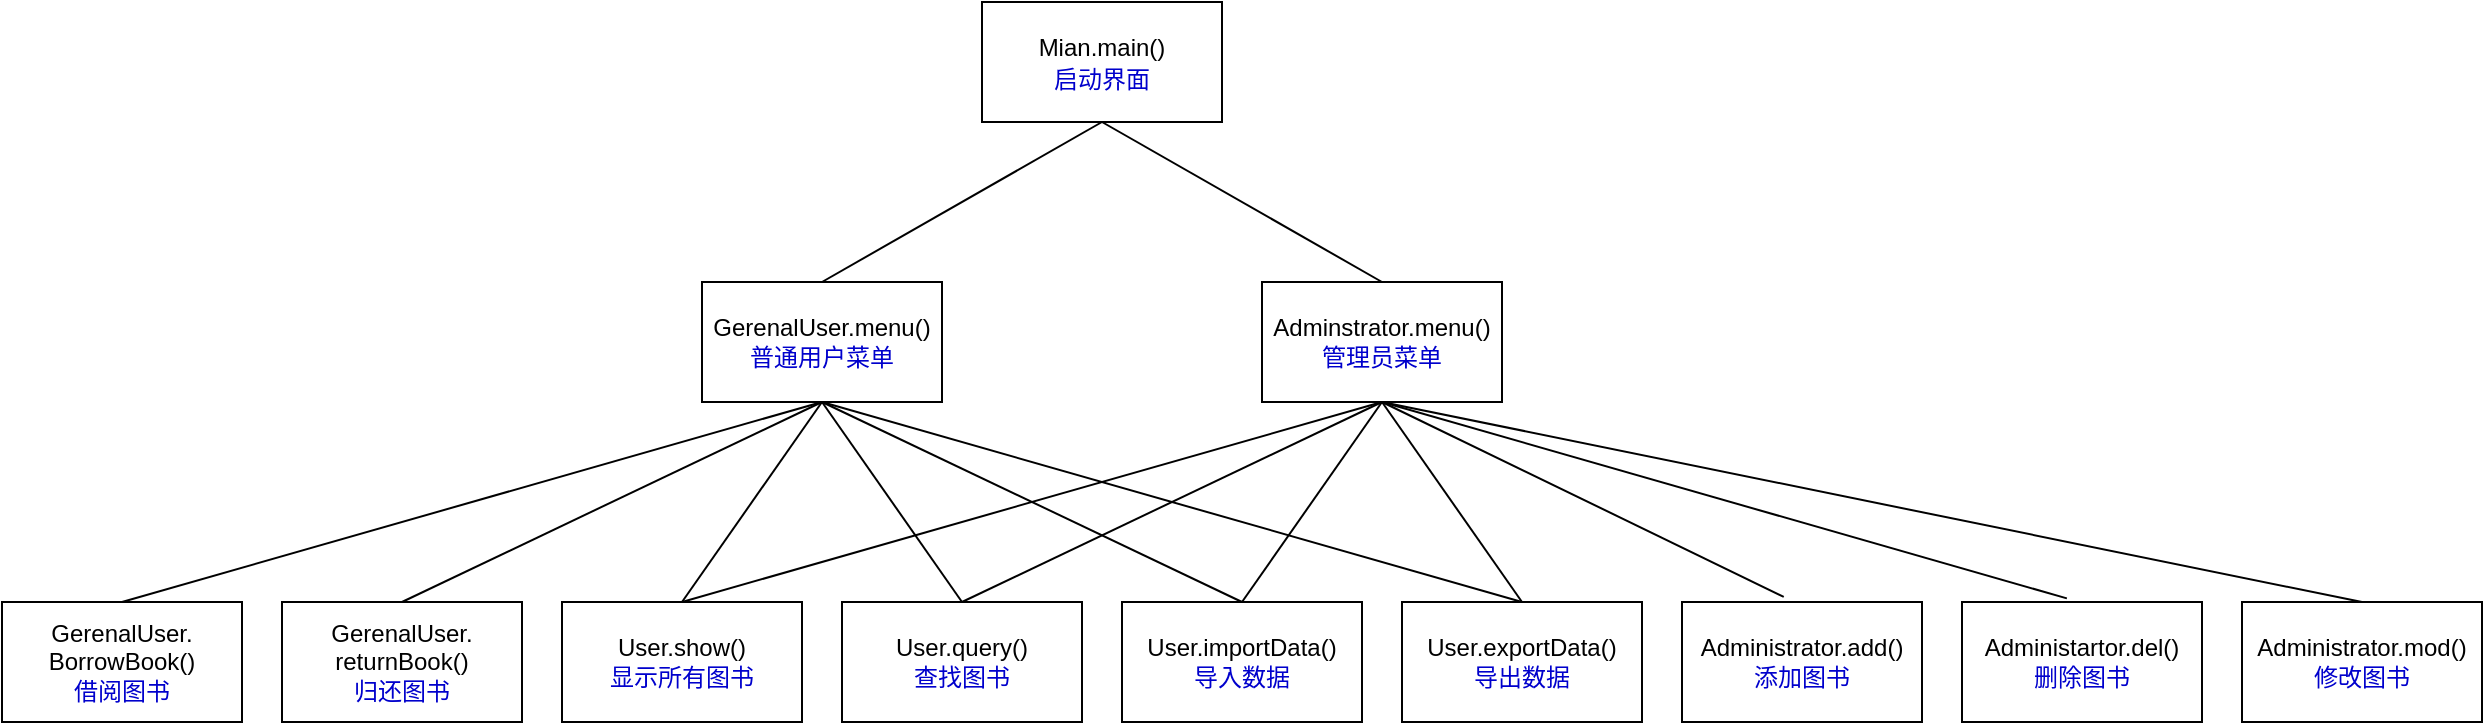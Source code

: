 <mxfile version="21.2.0" type="device">
  <diagram id="aIo6wTuLvT1FLmJskfUq" name="Page-1">
    <mxGraphModel dx="1900" dy="549" grid="1" gridSize="10" guides="1" tooltips="1" connect="1" arrows="1" fold="1" page="1" pageScale="1" pageWidth="850" pageHeight="1100" math="0" shadow="0">
      <root>
        <mxCell id="0" />
        <mxCell id="1" parent="0" />
        <mxCell id="2" value="Mian.main()&lt;font face=&quot;Consolas, Courier New, monospace&quot; color=&quot;#d4d4d4&quot;&gt;&lt;span style=&quot;font-size: 14px; background-color: rgb(30, 30, 30);&quot;&gt;&lt;br&gt;&lt;/span&gt;&lt;/font&gt;&lt;font color=&quot;#0000cc&quot;&gt;启动界面&lt;/font&gt;" style="rounded=0;whiteSpace=wrap;html=1;" parent="1" vertex="1">
          <mxGeometry x="340" y="70" width="120" height="60" as="geometry" />
        </mxCell>
        <mxCell id="_uCWu2HYmTWSB8-QonlO-6" value="GerenalUser.menu()&lt;br&gt;&lt;font color=&quot;#0000cc&quot;&gt;普通用户菜单&lt;/font&gt;" style="rounded=0;whiteSpace=wrap;html=1;" vertex="1" parent="1">
          <mxGeometry x="200" y="210" width="120" height="60" as="geometry" />
        </mxCell>
        <mxCell id="_uCWu2HYmTWSB8-QonlO-7" value="Adminstrator.menu()&lt;br&gt;&lt;font color=&quot;#0000cc&quot;&gt;管理员菜单&lt;/font&gt;" style="rounded=0;whiteSpace=wrap;html=1;" vertex="1" parent="1">
          <mxGeometry x="480" y="210" width="120" height="60" as="geometry" />
        </mxCell>
        <mxCell id="_uCWu2HYmTWSB8-QonlO-13" value="" style="endArrow=none;html=1;rounded=0;exitX=0.5;exitY=0;exitDx=0;exitDy=0;entryX=0.5;entryY=1;entryDx=0;entryDy=0;" edge="1" parent="1" source="_uCWu2HYmTWSB8-QonlO-6" target="2">
          <mxGeometry width="50" height="50" relative="1" as="geometry">
            <mxPoint x="310" y="200" as="sourcePoint" />
            <mxPoint x="360" y="150" as="targetPoint" />
          </mxGeometry>
        </mxCell>
        <mxCell id="_uCWu2HYmTWSB8-QonlO-14" value="" style="endArrow=none;html=1;rounded=0;entryX=0.5;entryY=1;entryDx=0;entryDy=0;exitX=0.5;exitY=0;exitDx=0;exitDy=0;" edge="1" parent="1" source="_uCWu2HYmTWSB8-QonlO-7" target="2">
          <mxGeometry width="50" height="50" relative="1" as="geometry">
            <mxPoint x="400" y="230" as="sourcePoint" />
            <mxPoint x="450" y="180" as="targetPoint" />
          </mxGeometry>
        </mxCell>
        <mxCell id="_uCWu2HYmTWSB8-QonlO-15" value="User.show()&lt;br&gt;&lt;font color=&quot;#0000cc&quot;&gt;显示所有图书&lt;/font&gt;" style="rounded=0;whiteSpace=wrap;html=1;" vertex="1" parent="1">
          <mxGeometry x="130" y="370" width="120" height="60" as="geometry" />
        </mxCell>
        <mxCell id="_uCWu2HYmTWSB8-QonlO-16" value="User.query()&lt;br&gt;&lt;font color=&quot;#0000cc&quot;&gt;查找图书&lt;/font&gt;" style="rounded=0;whiteSpace=wrap;html=1;" vertex="1" parent="1">
          <mxGeometry x="270" y="370" width="120" height="60" as="geometry" />
        </mxCell>
        <mxCell id="_uCWu2HYmTWSB8-QonlO-17" value="User.importData()&lt;br&gt;&lt;font color=&quot;#0000cc&quot;&gt;导入数据&lt;/font&gt;" style="rounded=0;whiteSpace=wrap;html=1;" vertex="1" parent="1">
          <mxGeometry x="410" y="370" width="120" height="60" as="geometry" />
        </mxCell>
        <mxCell id="_uCWu2HYmTWSB8-QonlO-18" value="User.exportData()&lt;br&gt;&lt;font color=&quot;#0000cc&quot;&gt;导出数据&lt;/font&gt;" style="rounded=0;whiteSpace=wrap;html=1;" vertex="1" parent="1">
          <mxGeometry x="550" y="370" width="120" height="60" as="geometry" />
        </mxCell>
        <mxCell id="_uCWu2HYmTWSB8-QonlO-24" value="" style="endArrow=none;html=1;rounded=0;exitX=0.5;exitY=1;exitDx=0;exitDy=0;entryX=0.5;entryY=0;entryDx=0;entryDy=0;" edge="1" parent="1" source="_uCWu2HYmTWSB8-QonlO-6" target="_uCWu2HYmTWSB8-QonlO-15">
          <mxGeometry width="50" height="50" relative="1" as="geometry">
            <mxPoint x="400" y="310" as="sourcePoint" />
            <mxPoint x="450" y="260" as="targetPoint" />
          </mxGeometry>
        </mxCell>
        <mxCell id="_uCWu2HYmTWSB8-QonlO-25" value="GerenalUser.&lt;br&gt;returnBook()&lt;br&gt;&lt;font color=&quot;#0000cc&quot;&gt;归还图书&lt;/font&gt;" style="rounded=0;whiteSpace=wrap;html=1;" vertex="1" parent="1">
          <mxGeometry x="-10" y="370" width="120" height="60" as="geometry" />
        </mxCell>
        <mxCell id="_uCWu2HYmTWSB8-QonlO-26" value="GerenalUser.&lt;br&gt;BorrowBook()&lt;br&gt;&lt;font color=&quot;#0000cc&quot;&gt;借阅图书&lt;/font&gt;" style="rounded=0;whiteSpace=wrap;html=1;" vertex="1" parent="1">
          <mxGeometry x="-150" y="370" width="120" height="60" as="geometry" />
        </mxCell>
        <mxCell id="_uCWu2HYmTWSB8-QonlO-27" value="Administrator.add()&lt;br&gt;&lt;font color=&quot;#0000cc&quot;&gt;添加图书&lt;/font&gt;" style="rounded=0;whiteSpace=wrap;html=1;" vertex="1" parent="1">
          <mxGeometry x="690" y="370" width="120" height="60" as="geometry" />
        </mxCell>
        <mxCell id="_uCWu2HYmTWSB8-QonlO-28" value="Administartor.del()&lt;br&gt;&lt;font color=&quot;#0000cc&quot;&gt;删除图书&lt;/font&gt;" style="rounded=0;whiteSpace=wrap;html=1;" vertex="1" parent="1">
          <mxGeometry x="830" y="370" width="120" height="60" as="geometry" />
        </mxCell>
        <mxCell id="_uCWu2HYmTWSB8-QonlO-29" value="Administrator.mod()&lt;br&gt;&lt;font color=&quot;#0000cc&quot;&gt;修改图书&lt;/font&gt;" style="rounded=0;whiteSpace=wrap;html=1;" vertex="1" parent="1">
          <mxGeometry x="970" y="370" width="120" height="60" as="geometry" />
        </mxCell>
        <mxCell id="_uCWu2HYmTWSB8-QonlO-30" value="" style="endArrow=none;html=1;rounded=0;exitX=0.5;exitY=0;exitDx=0;exitDy=0;" edge="1" parent="1" source="_uCWu2HYmTWSB8-QonlO-26">
          <mxGeometry width="50" height="50" relative="1" as="geometry">
            <mxPoint x="360" y="300" as="sourcePoint" />
            <mxPoint x="260" y="270" as="targetPoint" />
          </mxGeometry>
        </mxCell>
        <mxCell id="_uCWu2HYmTWSB8-QonlO-31" value="" style="endArrow=none;html=1;rounded=0;exitX=0.5;exitY=1;exitDx=0;exitDy=0;entryX=0.5;entryY=0;entryDx=0;entryDy=0;" edge="1" parent="1" source="_uCWu2HYmTWSB8-QonlO-6" target="_uCWu2HYmTWSB8-QonlO-25">
          <mxGeometry width="50" height="50" relative="1" as="geometry">
            <mxPoint x="360" y="300" as="sourcePoint" />
            <mxPoint x="410" y="250" as="targetPoint" />
          </mxGeometry>
        </mxCell>
        <mxCell id="_uCWu2HYmTWSB8-QonlO-32" value="" style="endArrow=none;html=1;rounded=0;exitX=0.5;exitY=1;exitDx=0;exitDy=0;entryX=0.5;entryY=0;entryDx=0;entryDy=0;" edge="1" parent="1" source="_uCWu2HYmTWSB8-QonlO-6" target="_uCWu2HYmTWSB8-QonlO-16">
          <mxGeometry width="50" height="50" relative="1" as="geometry">
            <mxPoint x="360" y="300" as="sourcePoint" />
            <mxPoint x="410" y="250" as="targetPoint" />
          </mxGeometry>
        </mxCell>
        <mxCell id="_uCWu2HYmTWSB8-QonlO-33" value="" style="endArrow=none;html=1;rounded=0;exitX=0.5;exitY=1;exitDx=0;exitDy=0;entryX=0.5;entryY=0;entryDx=0;entryDy=0;" edge="1" parent="1" source="_uCWu2HYmTWSB8-QonlO-6" target="_uCWu2HYmTWSB8-QonlO-17">
          <mxGeometry width="50" height="50" relative="1" as="geometry">
            <mxPoint x="360" y="300" as="sourcePoint" />
            <mxPoint x="410" y="250" as="targetPoint" />
          </mxGeometry>
        </mxCell>
        <mxCell id="_uCWu2HYmTWSB8-QonlO-34" value="" style="endArrow=none;html=1;rounded=0;entryX=0.5;entryY=1;entryDx=0;entryDy=0;exitX=0.5;exitY=0;exitDx=0;exitDy=0;" edge="1" parent="1" source="_uCWu2HYmTWSB8-QonlO-17" target="_uCWu2HYmTWSB8-QonlO-7">
          <mxGeometry width="50" height="50" relative="1" as="geometry">
            <mxPoint x="360" y="300" as="sourcePoint" />
            <mxPoint x="410" y="250" as="targetPoint" />
          </mxGeometry>
        </mxCell>
        <mxCell id="_uCWu2HYmTWSB8-QonlO-35" value="" style="endArrow=none;html=1;rounded=0;exitX=0.5;exitY=1;exitDx=0;exitDy=0;entryX=0.5;entryY=0;entryDx=0;entryDy=0;" edge="1" parent="1" source="_uCWu2HYmTWSB8-QonlO-6" target="_uCWu2HYmTWSB8-QonlO-18">
          <mxGeometry width="50" height="50" relative="1" as="geometry">
            <mxPoint x="360" y="300" as="sourcePoint" />
            <mxPoint x="410" y="250" as="targetPoint" />
          </mxGeometry>
        </mxCell>
        <mxCell id="_uCWu2HYmTWSB8-QonlO-36" value="" style="endArrow=none;html=1;rounded=0;exitX=0.5;exitY=1;exitDx=0;exitDy=0;entryX=0.5;entryY=0;entryDx=0;entryDy=0;" edge="1" parent="1" source="_uCWu2HYmTWSB8-QonlO-7" target="_uCWu2HYmTWSB8-QonlO-15">
          <mxGeometry width="50" height="50" relative="1" as="geometry">
            <mxPoint x="360" y="300" as="sourcePoint" />
            <mxPoint x="410" y="250" as="targetPoint" />
          </mxGeometry>
        </mxCell>
        <mxCell id="_uCWu2HYmTWSB8-QonlO-37" value="" style="endArrow=none;html=1;rounded=0;exitX=0.5;exitY=1;exitDx=0;exitDy=0;entryX=0.5;entryY=0;entryDx=0;entryDy=0;" edge="1" parent="1" source="_uCWu2HYmTWSB8-QonlO-7" target="_uCWu2HYmTWSB8-QonlO-16">
          <mxGeometry width="50" height="50" relative="1" as="geometry">
            <mxPoint x="360" y="300" as="sourcePoint" />
            <mxPoint x="410" y="250" as="targetPoint" />
          </mxGeometry>
        </mxCell>
        <mxCell id="_uCWu2HYmTWSB8-QonlO-38" value="" style="endArrow=none;html=1;rounded=0;exitX=0.5;exitY=1;exitDx=0;exitDy=0;entryX=0.5;entryY=0;entryDx=0;entryDy=0;" edge="1" parent="1" source="_uCWu2HYmTWSB8-QonlO-7" target="_uCWu2HYmTWSB8-QonlO-18">
          <mxGeometry width="50" height="50" relative="1" as="geometry">
            <mxPoint x="360" y="300" as="sourcePoint" />
            <mxPoint x="410" y="250" as="targetPoint" />
          </mxGeometry>
        </mxCell>
        <mxCell id="_uCWu2HYmTWSB8-QonlO-39" value="" style="endArrow=none;html=1;rounded=0;exitX=0.5;exitY=1;exitDx=0;exitDy=0;entryX=0.424;entryY=-0.043;entryDx=0;entryDy=0;entryPerimeter=0;" edge="1" parent="1" source="_uCWu2HYmTWSB8-QonlO-7" target="_uCWu2HYmTWSB8-QonlO-27">
          <mxGeometry width="50" height="50" relative="1" as="geometry">
            <mxPoint x="650" y="300" as="sourcePoint" />
            <mxPoint x="700" y="250" as="targetPoint" />
          </mxGeometry>
        </mxCell>
        <mxCell id="_uCWu2HYmTWSB8-QonlO-40" value="" style="endArrow=none;html=1;rounded=0;exitX=0.5;exitY=1;exitDx=0;exitDy=0;entryX=0.437;entryY=-0.03;entryDx=0;entryDy=0;entryPerimeter=0;" edge="1" parent="1" source="_uCWu2HYmTWSB8-QonlO-7" target="_uCWu2HYmTWSB8-QonlO-28">
          <mxGeometry width="50" height="50" relative="1" as="geometry">
            <mxPoint x="650" y="300" as="sourcePoint" />
            <mxPoint x="700" y="250" as="targetPoint" />
          </mxGeometry>
        </mxCell>
        <mxCell id="_uCWu2HYmTWSB8-QonlO-41" value="" style="endArrow=none;html=1;rounded=0;exitX=0.5;exitY=1;exitDx=0;exitDy=0;entryX=0.5;entryY=0;entryDx=0;entryDy=0;" edge="1" parent="1" source="_uCWu2HYmTWSB8-QonlO-7" target="_uCWu2HYmTWSB8-QonlO-29">
          <mxGeometry width="50" height="50" relative="1" as="geometry">
            <mxPoint x="650" y="300" as="sourcePoint" />
            <mxPoint x="700" y="250" as="targetPoint" />
          </mxGeometry>
        </mxCell>
      </root>
    </mxGraphModel>
  </diagram>
</mxfile>
